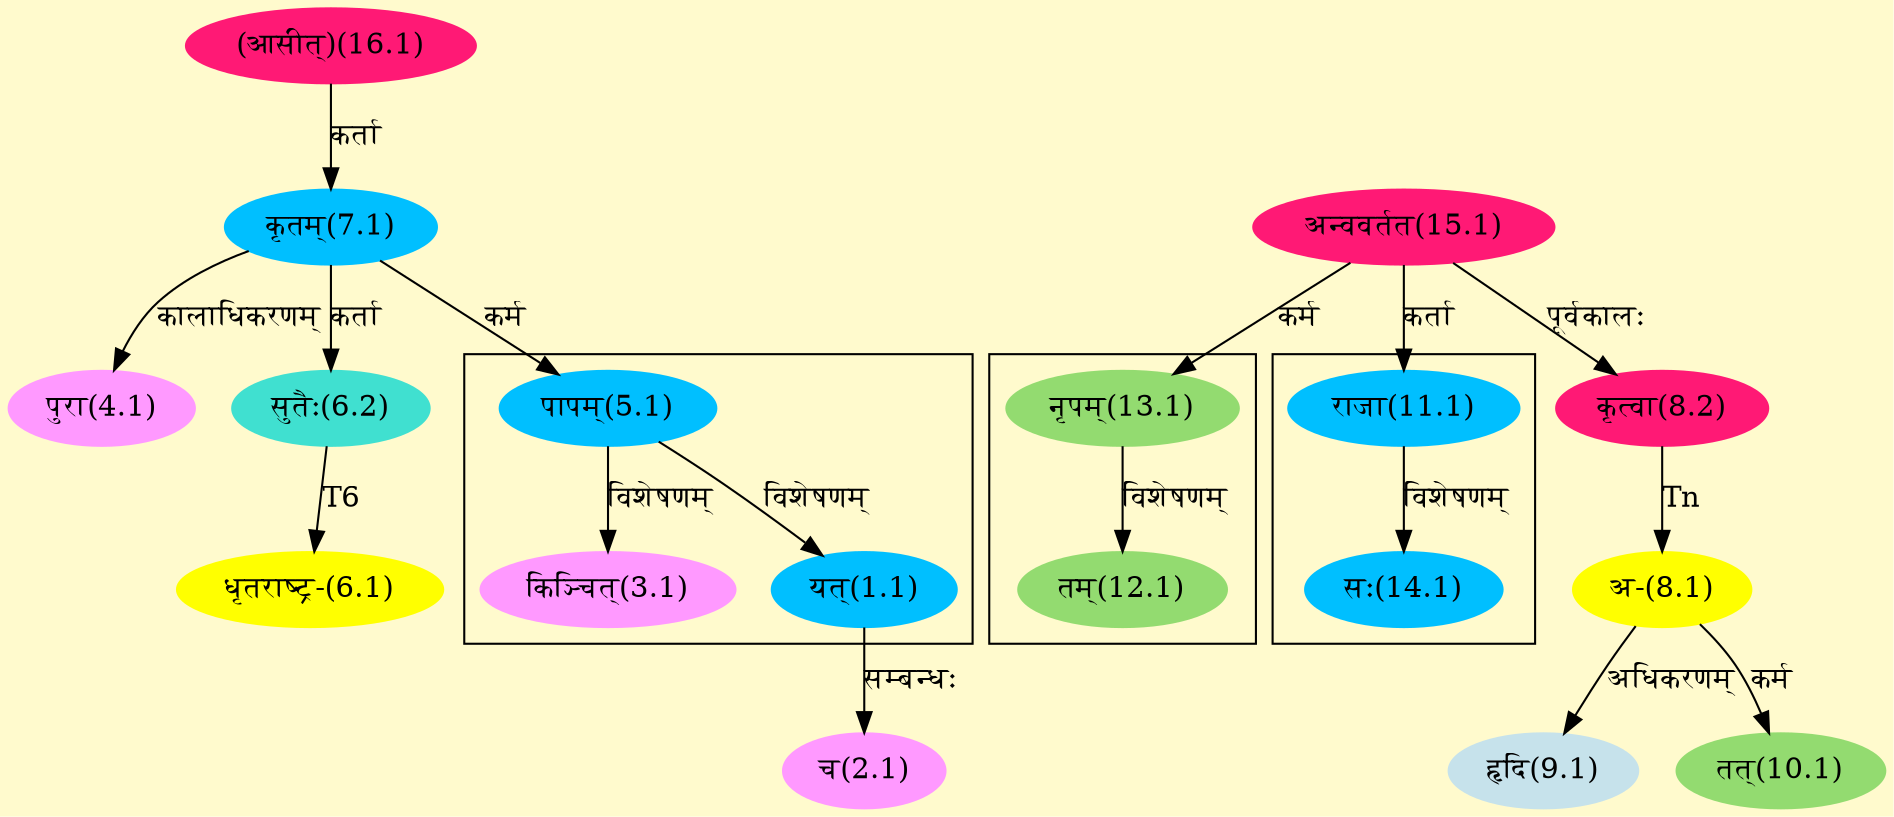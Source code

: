 digraph G{
rankdir=BT;
 compound=true;
 bgcolor="lemonchiffon1";

subgraph cluster_1{
Node1_1 [style=filled, color="#00BFFF" label = "यत्(1.1)"]
Node5_1 [style=filled, color="#00BFFF" label = "पापम्(5.1)"]
Node3_1 [style=filled, color="#FF99FF" label = "किञ्चित्(3.1)"]

}

subgraph cluster_2{
Node12_1 [style=filled, color="#93DB70" label = "तम्(12.1)"]
Node13_1 [style=filled, color="#93DB70" label = "नृपम्(13.1)"]

}

subgraph cluster_3{
Node14_1 [style=filled, color="#00BFFF" label = "सः(14.1)"]
Node11_1 [style=filled, color="#00BFFF" label = "राजा(11.1)"]

}
Node2_1 [style=filled, color="#FF99FF" label = "च(2.1)"]
Node1_1 [style=filled, color="#00BFFF" label = "यत्(1.1)"]
Node4_1 [style=filled, color="#FF99FF" label = "पुरा(4.1)"]
Node7_1 [style=filled, color="#00BFFF" label = "कृतम्(7.1)"]
Node5_1 [style=filled, color="#00BFFF" label = "पापम्(5.1)"]
Node6_1 [style=filled, color="#FFFF00" label = "धृतराष्ट्र-(6.1)"]
Node6_2 [style=filled, color="#40E0D0" label = "सुतैः(6.2)"]
Node16_1 [style=filled, color="#FF1975" label = "(आसीत्)(16.1)"]
Node8_1 [style=filled, color="#FFFF00" label = "अ-(8.1)"]
Node8_2 [style=filled, color="#FF1975" label = "कृत्वा(8.2)"]
Node15_1 [style=filled, color="#FF1975" label = "अन्ववर्तत(15.1)"]
Node9_1 [style=filled, color="#C6E2EB" label = "हृदि(9.1)"]
Node10_1 [style=filled, color="#93DB70" label = "तत्(10.1)"]
Node11_1 [style=filled, color="#00BFFF" label = "राजा(11.1)"]
Node13_1 [style=filled, color="#93DB70" label = "नृपम्(13.1)"]
/* Start of Relations section */

Node1_1 -> Node5_1 [  label="विशेषणम्"  dir="back" ]
Node2_1 -> Node1_1 [  label="सम्बन्धः"  dir="back" ]
Node3_1 -> Node5_1 [  label="विशेषणम्"  dir="back" ]
Node4_1 -> Node7_1 [  label="कालाधिकरणम्"  dir="back" ]
Node5_1 -> Node7_1 [  label="कर्म"  dir="back" ]
Node6_1 -> Node6_2 [  label="T6"  dir="back" ]
Node6_2 -> Node7_1 [  label="कर्ता"  dir="back" ]
Node7_1 -> Node16_1 [  label="कर्ता"  dir="back" ]
Node8_1 -> Node8_2 [  label="Tn"  dir="back" ]
Node8_2 -> Node15_1 [  label="पूर्वकालः"  dir="back" ]
Node9_1 -> Node8_1 [  label="अधिकरणम्"  dir="back" ]
Node10_1 -> Node8_1 [  label="कर्म"  dir="back" ]
Node11_1 -> Node15_1 [  label="कर्ता"  dir="back" ]
Node12_1 -> Node13_1 [  label="विशेषणम्"  dir="back" ]
Node13_1 -> Node15_1 [  label="कर्म"  dir="back" ]
Node14_1 -> Node11_1 [  label="विशेषणम्"  dir="back" ]
}
